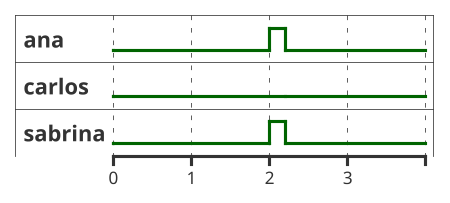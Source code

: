 @startuml TD
skinparam DefaultFontName "Apple SD Gothic Neo"
skinparam Dpi 150
binary "ana" as ANA
binary "carlos" as CAR
binary "sabrina" as SAB

@0
ANA is low
CAR is low
SAB is low

@1
@2
SAB is high
ANA is high

@2.2
SAB is low
ANA is low

CAR is low

@3

@enduml